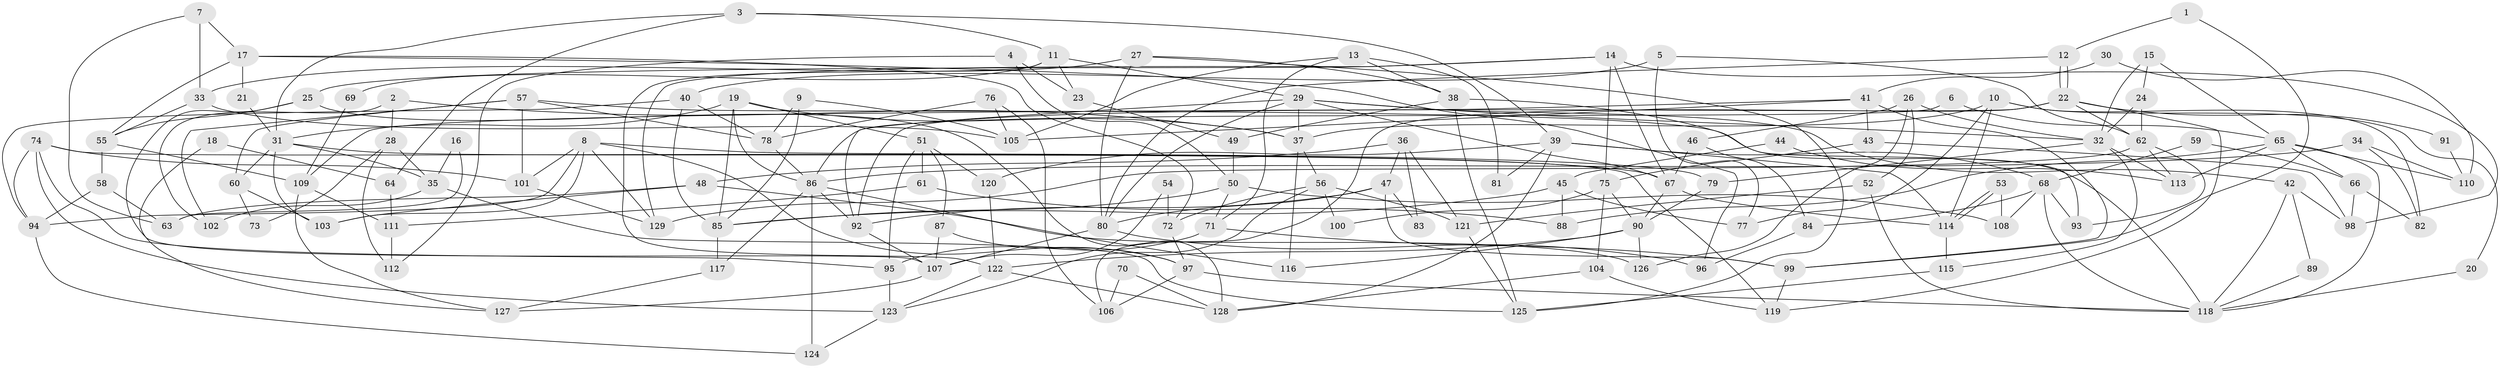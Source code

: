 // coarse degree distribution, {2: 0.1590909090909091, 3: 0.19318181818181818, 7: 0.125, 6: 0.10227272727272728, 8: 0.045454545454545456, 5: 0.1590909090909091, 4: 0.13636363636363635, 10: 0.011363636363636364, 11: 0.022727272727272728, 9: 0.045454545454545456}
// Generated by graph-tools (version 1.1) at 2025/41/03/06/25 10:41:55]
// undirected, 129 vertices, 258 edges
graph export_dot {
graph [start="1"]
  node [color=gray90,style=filled];
  1;
  2;
  3;
  4;
  5;
  6;
  7;
  8;
  9;
  10;
  11;
  12;
  13;
  14;
  15;
  16;
  17;
  18;
  19;
  20;
  21;
  22;
  23;
  24;
  25;
  26;
  27;
  28;
  29;
  30;
  31;
  32;
  33;
  34;
  35;
  36;
  37;
  38;
  39;
  40;
  41;
  42;
  43;
  44;
  45;
  46;
  47;
  48;
  49;
  50;
  51;
  52;
  53;
  54;
  55;
  56;
  57;
  58;
  59;
  60;
  61;
  62;
  63;
  64;
  65;
  66;
  67;
  68;
  69;
  70;
  71;
  72;
  73;
  74;
  75;
  76;
  77;
  78;
  79;
  80;
  81;
  82;
  83;
  84;
  85;
  86;
  87;
  88;
  89;
  90;
  91;
  92;
  93;
  94;
  95;
  96;
  97;
  98;
  99;
  100;
  101;
  102;
  103;
  104;
  105;
  106;
  107;
  108;
  109;
  110;
  111;
  112;
  113;
  114;
  115;
  116;
  117;
  118;
  119;
  120;
  121;
  122;
  123;
  124;
  125;
  126;
  127;
  128;
  129;
  1 -- 99;
  1 -- 12;
  2 -- 37;
  2 -- 102;
  2 -- 28;
  3 -- 11;
  3 -- 39;
  3 -- 31;
  3 -- 64;
  4 -- 23;
  4 -- 50;
  4 -- 112;
  5 -- 40;
  5 -- 62;
  5 -- 77;
  6 -- 65;
  6 -- 86;
  7 -- 33;
  7 -- 17;
  7 -- 63;
  8 -- 101;
  8 -- 97;
  8 -- 79;
  8 -- 94;
  8 -- 103;
  8 -- 129;
  9 -- 78;
  9 -- 85;
  9 -- 105;
  10 -- 37;
  10 -- 114;
  10 -- 20;
  10 -- 77;
  10 -- 82;
  11 -- 122;
  11 -- 29;
  11 -- 23;
  11 -- 69;
  12 -- 22;
  12 -- 22;
  12 -- 80;
  13 -- 71;
  13 -- 105;
  13 -- 38;
  13 -- 81;
  14 -- 98;
  14 -- 129;
  14 -- 25;
  14 -- 67;
  14 -- 75;
  15 -- 32;
  15 -- 24;
  15 -- 65;
  16 -- 35;
  16 -- 63;
  17 -- 55;
  17 -- 96;
  17 -- 21;
  17 -- 72;
  18 -- 127;
  18 -- 64;
  19 -- 37;
  19 -- 31;
  19 -- 51;
  19 -- 85;
  19 -- 86;
  20 -- 118;
  21 -- 31;
  22 -- 92;
  22 -- 62;
  22 -- 91;
  22 -- 106;
  22 -- 119;
  23 -- 49;
  24 -- 32;
  24 -- 62;
  25 -- 107;
  25 -- 55;
  25 -- 128;
  26 -- 52;
  26 -- 126;
  26 -- 32;
  26 -- 46;
  27 -- 38;
  27 -- 125;
  27 -- 33;
  27 -- 80;
  28 -- 35;
  28 -- 73;
  28 -- 112;
  29 -- 32;
  29 -- 80;
  29 -- 37;
  29 -- 42;
  29 -- 67;
  29 -- 92;
  30 -- 41;
  30 -- 110;
  31 -- 67;
  31 -- 35;
  31 -- 60;
  31 -- 103;
  32 -- 79;
  32 -- 113;
  32 -- 115;
  33 -- 55;
  33 -- 105;
  34 -- 86;
  34 -- 82;
  34 -- 110;
  35 -- 125;
  35 -- 102;
  36 -- 47;
  36 -- 48;
  36 -- 83;
  36 -- 121;
  37 -- 116;
  37 -- 56;
  38 -- 125;
  38 -- 49;
  38 -- 93;
  39 -- 114;
  39 -- 68;
  39 -- 81;
  39 -- 120;
  39 -- 128;
  40 -- 94;
  40 -- 85;
  40 -- 78;
  41 -- 99;
  41 -- 105;
  41 -- 43;
  41 -- 109;
  42 -- 118;
  42 -- 89;
  42 -- 98;
  43 -- 75;
  43 -- 98;
  44 -- 45;
  44 -- 113;
  45 -- 85;
  45 -- 77;
  45 -- 88;
  46 -- 67;
  46 -- 84;
  47 -- 92;
  47 -- 80;
  47 -- 83;
  47 -- 99;
  48 -- 103;
  48 -- 63;
  48 -- 126;
  49 -- 50;
  50 -- 85;
  50 -- 71;
  50 -- 108;
  51 -- 95;
  51 -- 61;
  51 -- 87;
  51 -- 120;
  52 -- 118;
  52 -- 121;
  53 -- 114;
  53 -- 114;
  53 -- 108;
  54 -- 72;
  54 -- 107;
  55 -- 109;
  55 -- 58;
  56 -- 123;
  56 -- 72;
  56 -- 100;
  56 -- 121;
  57 -- 60;
  57 -- 118;
  57 -- 78;
  57 -- 101;
  57 -- 102;
  58 -- 94;
  58 -- 63;
  59 -- 66;
  59 -- 68;
  60 -- 103;
  60 -- 73;
  61 -- 88;
  61 -- 111;
  62 -- 129;
  62 -- 93;
  62 -- 113;
  64 -- 111;
  65 -- 113;
  65 -- 66;
  65 -- 88;
  65 -- 110;
  65 -- 118;
  66 -- 98;
  66 -- 82;
  67 -- 90;
  67 -- 114;
  68 -- 118;
  68 -- 93;
  68 -- 84;
  68 -- 108;
  69 -- 109;
  70 -- 128;
  70 -- 106;
  71 -- 99;
  71 -- 95;
  72 -- 97;
  74 -- 123;
  74 -- 119;
  74 -- 94;
  74 -- 95;
  74 -- 101;
  75 -- 90;
  75 -- 100;
  75 -- 104;
  76 -- 105;
  76 -- 78;
  76 -- 106;
  78 -- 86;
  79 -- 90;
  80 -- 107;
  80 -- 96;
  84 -- 96;
  85 -- 117;
  86 -- 92;
  86 -- 116;
  86 -- 117;
  86 -- 124;
  87 -- 97;
  87 -- 107;
  89 -- 118;
  90 -- 122;
  90 -- 116;
  90 -- 126;
  91 -- 110;
  92 -- 107;
  94 -- 124;
  95 -- 123;
  97 -- 106;
  97 -- 118;
  99 -- 119;
  101 -- 129;
  104 -- 128;
  104 -- 119;
  107 -- 127;
  109 -- 111;
  109 -- 127;
  111 -- 112;
  114 -- 115;
  115 -- 125;
  117 -- 127;
  120 -- 122;
  121 -- 125;
  122 -- 128;
  122 -- 123;
  123 -- 124;
}
